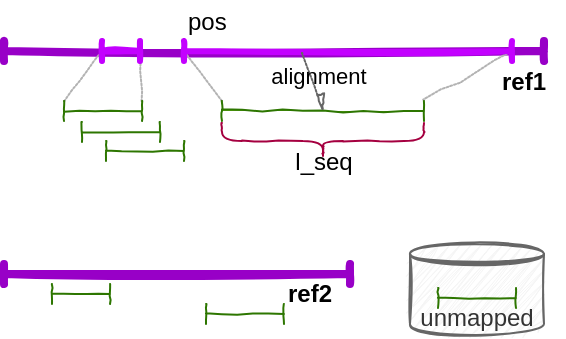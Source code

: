 <mxfile>
    <diagram id="nmYvi8qGq6PqC2IRUNrf" name="Page-1">
        <mxGraphModel dx="274" dy="174" grid="1" gridSize="30" guides="1" tooltips="1" connect="1" arrows="1" fold="1" page="1" pageScale="1" pageWidth="413" pageHeight="291" background="#ffffff" math="0" shadow="0">
            <root>
                <mxCell id="0"/>
                <mxCell id="1" parent="0"/>
                <mxCell id="2" value="" style="shape=crossbar;whiteSpace=wrap;html=1;rounded=1;fontColor=#ffffff;fillColor=none;strokeWidth=4;strokeColor=#9800C7;spacingTop=0;shadow=0;sketch=1;perimeterSpacing=0;" parent="1" vertex="1">
                    <mxGeometry x="67" y="80.5" width="270" height="10" as="geometry"/>
                </mxCell>
                <mxCell id="5" style="rounded=0;orthogonalLoop=1;jettySize=auto;html=1;exitX=0;exitY=0;exitDx=0;exitDy=0;exitPerimeter=0;entryX=0;entryY=0.5;entryDx=0;entryDy=0;entryPerimeter=0;endArrow=none;endFill=0;jumpStyle=none;dashed=1;dashPattern=1 1;strokeColor=#B3B3B3;sketch=1;shadow=0;sketchStyle=comic;" parent="1" source="3" target="12" edge="1">
                    <mxGeometry relative="1" as="geometry"/>
                </mxCell>
                <mxCell id="7" style="edgeStyle=none;rounded=0;jumpStyle=none;orthogonalLoop=1;jettySize=auto;html=1;exitX=1;exitY=0;exitDx=0;exitDy=0;exitPerimeter=0;entryX=1;entryY=0.5;entryDx=0;entryDy=0;entryPerimeter=0;dashed=1;dashPattern=1 1;endArrow=none;endFill=0;strokeColor=#B3B3B3;sketch=1;shadow=0;sketchStyle=comic;" parent="1" source="3" target="12" edge="1">
                    <mxGeometry relative="1" as="geometry"/>
                </mxCell>
                <mxCell id="3" value="" style="shape=crossbar;whiteSpace=wrap;html=1;rounded=1;fontColor=#ffffff;fillColor=#60a917;strokeWidth=1;strokeColor=#2D7600;sketch=1;shadow=0;sketchStyle=comic;" parent="1" vertex="1">
                    <mxGeometry x="97" y="110.5" width="39" height="10" as="geometry"/>
                </mxCell>
                <mxCell id="9" style="edgeStyle=none;rounded=0;jumpStyle=none;orthogonalLoop=1;jettySize=auto;html=1;exitX=0;exitY=0;exitDx=0;exitDy=0;exitPerimeter=0;dashed=1;dashPattern=1 1;endArrow=none;endFill=0;strokeColor=#B3B3B3;fontColor=#000000;sketch=1;shadow=0;entryX=0;entryY=0.5;entryDx=0;entryDy=0;entryPerimeter=0;sketchStyle=comic;" parent="1" source="4" target="13" edge="1">
                    <mxGeometry relative="1" as="geometry">
                        <mxPoint x="155" y="110.5" as="targetPoint"/>
                    </mxGeometry>
                </mxCell>
                <mxCell id="10" style="edgeStyle=none;rounded=0;jumpStyle=none;orthogonalLoop=1;jettySize=auto;html=1;exitX=1;exitY=0;exitDx=0;exitDy=0;exitPerimeter=0;dashed=1;dashPattern=1 1;endArrow=none;endFill=0;strokeColor=#B3B3B3;fontColor=#000000;sketch=1;shadow=0;entryX=1;entryY=0.5;entryDx=0;entryDy=0;entryPerimeter=0;sketchStyle=comic;" parent="1" source="4" target="13" edge="1">
                    <mxGeometry relative="1" as="geometry">
                        <mxPoint x="307" y="160.5" as="targetPoint"/>
                    </mxGeometry>
                </mxCell>
                <mxCell id="4" value="" style="shape=crossbar;whiteSpace=wrap;html=1;rounded=1;fontColor=#ffffff;fillColor=#60a917;strokeWidth=1;strokeColor=#2D7600;sketch=1;shadow=0;comic=1;sketchStyle=comic;" parent="1" vertex="1">
                    <mxGeometry x="176" y="110.5" width="101" height="10" as="geometry"/>
                </mxCell>
                <mxCell id="8" value="ref1" style="text;html=1;align=center;verticalAlign=middle;whiteSpace=wrap;rounded=0;fontStyle=1;fontColor=#000000;sketch=0;shadow=0;sketchStyle=comic;glass=0;" parent="1" vertex="1">
                    <mxGeometry x="307" y="90.5" width="40" height="20" as="geometry"/>
                </mxCell>
                <mxCell id="12" value="" style="shape=crossbar;whiteSpace=wrap;html=1;rounded=1;fontColor=#ffffff;fillColor=none;strokeWidth=3;spacingTop=0;shadow=0;sketch=1;strokeColor=#C300FF;" parent="1" vertex="1">
                    <mxGeometry x="116" y="80.5" width="19" height="10" as="geometry"/>
                </mxCell>
                <mxCell id="13" value="" style="shape=crossbar;whiteSpace=wrap;html=1;rounded=1;fontColor=#ffffff;fillColor=none;strokeWidth=3;spacingTop=0;shadow=0;sketch=1;strokeColor=#C300FF;" parent="1" vertex="1">
                    <mxGeometry x="157" y="80.5" width="164" height="10" as="geometry"/>
                </mxCell>
                <mxCell id="15" value="" style="shape=crossbar;whiteSpace=wrap;html=1;rounded=1;fontColor=#ffffff;fillColor=#60a917;strokeWidth=1;strokeColor=#2D7600;sketch=1;shadow=0;sketchStyle=comic;" parent="1" vertex="1">
                    <mxGeometry x="106" y="121" width="39" height="10" as="geometry"/>
                </mxCell>
                <mxCell id="16" value="" style="shape=crossbar;whiteSpace=wrap;html=1;rounded=1;fontColor=#ffffff;fillColor=#60a917;strokeWidth=1;strokeColor=#2D7600;sketch=1;shadow=0;sketchStyle=comic;" parent="1" vertex="1">
                    <mxGeometry x="118" y="130.5" width="39" height="10" as="geometry"/>
                </mxCell>
                <mxCell id="17" value="" style="shape=curlyBracket;whiteSpace=wrap;html=1;rounded=1;shadow=0;sketch=1;strokeColor=#A50040;strokeWidth=1;fillColor=#d80073;fontColor=#ffffff;rotation=-90;perimeterSpacing=0;comic=1;sketchStyle=comic;" parent="1" vertex="1">
                    <mxGeometry x="217.5" y="80" width="18" height="101" as="geometry"/>
                </mxCell>
                <mxCell id="18" value="l_seq" style="text;html=1;strokeColor=none;fillColor=none;align=center;verticalAlign=middle;whiteSpace=wrap;rounded=0;shadow=0;sketch=0;fontColor=#000000;horizontal=1;labelPosition=center;verticalLabelPosition=middle;" parent="1" vertex="1">
                    <mxGeometry x="206.5" y="130.5" width="40" height="20" as="geometry"/>
                </mxCell>
                <mxCell id="19" value="pos" style="text;html=1;strokeColor=none;fillColor=none;align=left;verticalAlign=bottom;whiteSpace=wrap;rounded=0;shadow=0;sketch=0;fontColor=#000000;" parent="1" vertex="1">
                    <mxGeometry x="157" y="60" width="40" height="20" as="geometry"/>
                </mxCell>
                <mxCell id="20" value="" style="endArrow=async;html=1;shadow=0;dashed=1;dashPattern=1 1;fontColor=#000000;exitX=0.361;exitY=0.606;exitDx=0;exitDy=0;exitPerimeter=0;entryX=0.5;entryY=0.5;entryDx=0;entryDy=0;entryPerimeter=0;endFill=0;strokeColor=#666666;sketch=1;sketchStyle=comic;" parent="1" source="13" target="4" edge="1">
                    <mxGeometry width="50" height="50" relative="1" as="geometry">
                        <mxPoint x="210" y="140" as="sourcePoint"/>
                        <mxPoint x="260" y="90" as="targetPoint"/>
                    </mxGeometry>
                </mxCell>
                <mxCell id="21" value="alignment" style="edgeLabel;html=1;align=center;verticalAlign=bottom;resizable=0;points=[];fontColor=#000000;labelBackgroundColor=none;" parent="20" vertex="1" connectable="0">
                    <mxGeometry x="0.354" y="1" relative="1" as="geometry">
                        <mxPoint as="offset"/>
                    </mxGeometry>
                </mxCell>
                <mxCell id="22" value="unmapped" style="shape=datastore;whiteSpace=wrap;html=1;shadow=0;labelBackgroundColor=none;sketch=1;strokeColor=#666666;strokeWidth=1;align=center;verticalAlign=bottom;fontColor=#333333;sketchStyle=rough;fillStyle=zigzag;fillColor=#f5f5f5;" parent="1" vertex="1">
                    <mxGeometry x="270" y="181" width="67" height="47" as="geometry"/>
                </mxCell>
                <mxCell id="24" value="" style="shape=crossbar;whiteSpace=wrap;html=1;rounded=1;fontColor=#ffffff;fillColor=#60a917;strokeWidth=1;strokeColor=#2D7600;sketch=0;shadow=0;comic=1;" parent="1" vertex="1">
                    <mxGeometry x="284" y="204" width="39" height="10" as="geometry"/>
                </mxCell>
                <mxCell id="25" value="" style="shape=crossbar;whiteSpace=wrap;html=1;rounded=1;fontColor=#ffffff;fillColor=none;strokeWidth=4;strokeColor=#9800C7;spacingTop=0;shadow=0;sketch=1;" parent="1" vertex="1">
                    <mxGeometry x="67" y="192" width="173" height="10" as="geometry"/>
                </mxCell>
                <mxCell id="26" value="ref2" style="text;html=1;align=center;verticalAlign=middle;whiteSpace=wrap;rounded=0;fontStyle=1;fontColor=#000000;sketch=0;shadow=0;" parent="1" vertex="1">
                    <mxGeometry x="200" y="202" width="40" height="9.5" as="geometry"/>
                </mxCell>
                <mxCell id="27" value="" style="shape=crossbar;whiteSpace=wrap;html=1;rounded=1;fontColor=#ffffff;fillColor=#60a917;strokeWidth=1;strokeColor=#2D7600;sketch=1;shadow=0;comic=1;sketchStyle=comic;" parent="1" vertex="1">
                    <mxGeometry x="91" y="202" width="29" height="10" as="geometry"/>
                </mxCell>
                <mxCell id="28" value="" style="shape=crossbar;whiteSpace=wrap;html=1;rounded=1;fontColor=#ffffff;fillColor=#60a917;strokeWidth=1;strokeColor=#2D7600;sketch=1;shadow=0;comic=1;sketchStyle=comic;" parent="1" vertex="1">
                    <mxGeometry x="168" y="212" width="39" height="10" as="geometry"/>
                </mxCell>
            </root>
        </mxGraphModel>
    </diagram>
</mxfile>
